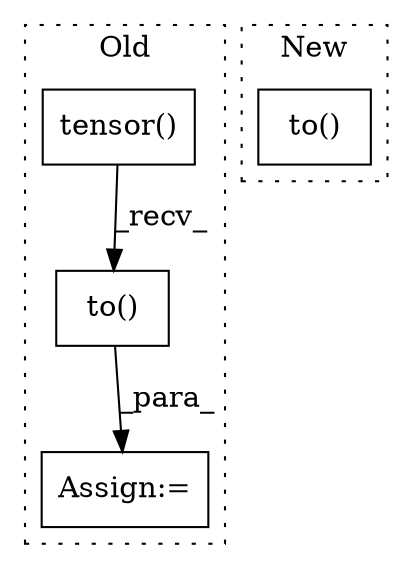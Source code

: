 digraph G {
subgraph cluster0 {
1 [label="tensor()" a="75" s="3957,4025" l="13,1" shape="box"];
3 [label="Assign:=" a="68" s="3946" l="3" shape="box"];
4 [label="to()" a="75" s="3949,4040" l="85,1" shape="box"];
label = "Old";
style="dotted";
}
subgraph cluster1 {
2 [label="to()" a="75" s="3862,3887" l="19,1" shape="box"];
label = "New";
style="dotted";
}
1 -> 4 [label="_recv_"];
4 -> 3 [label="_para_"];
}